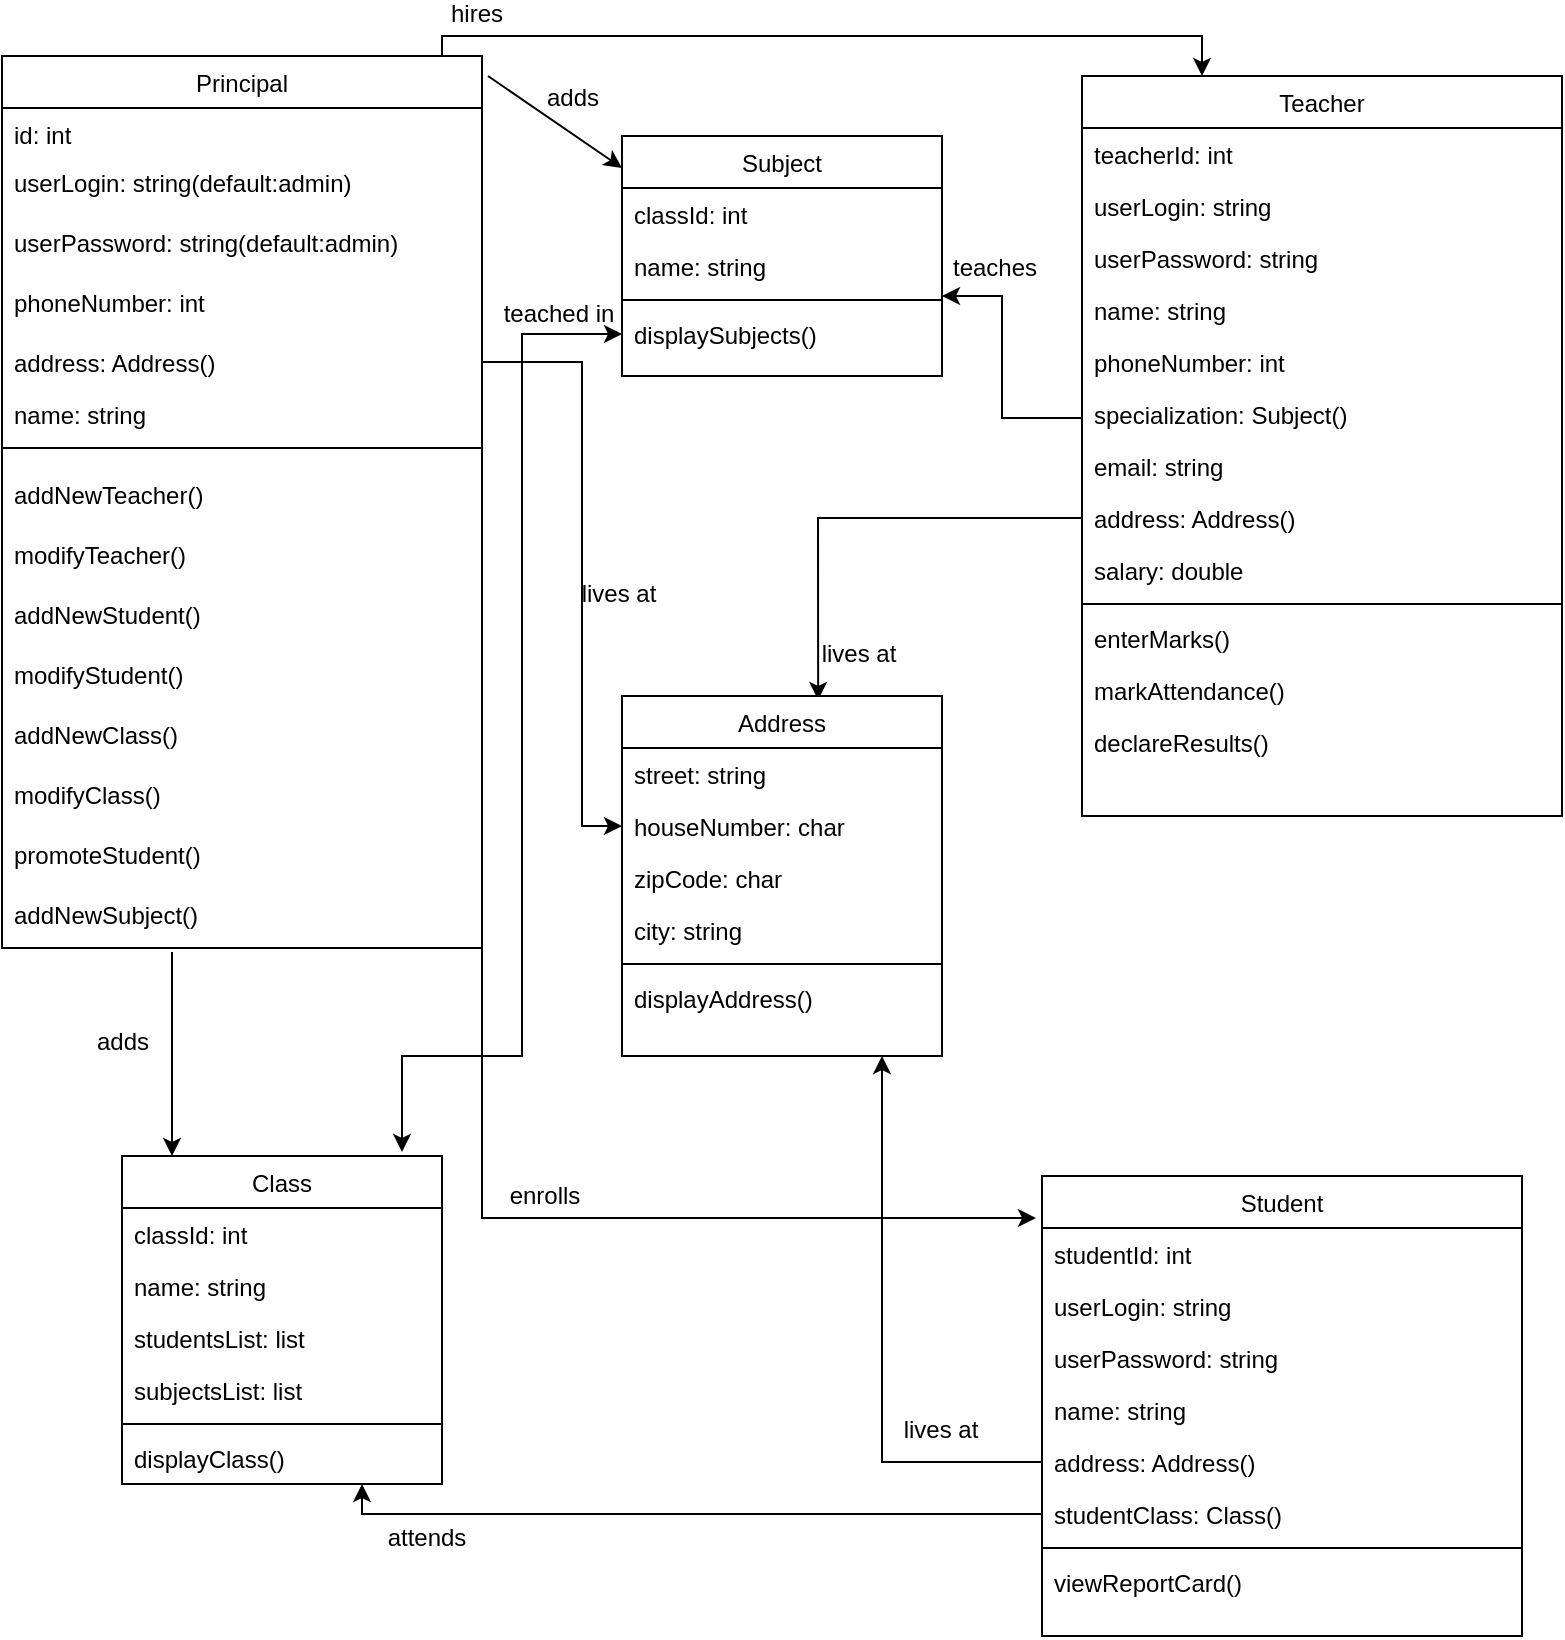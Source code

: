 <mxfile version="14.1.1" type="device"><diagram id="C5RBs43oDa-KdzZeNtuy" name="Page-1"><mxGraphModel dx="1422" dy="762" grid="1" gridSize="10" guides="1" tooltips="1" connect="1" arrows="1" fold="1" page="1" pageScale="1" pageWidth="827" pageHeight="1169" math="0" shadow="0"><root><mxCell id="WIyWlLk6GJQsqaUBKTNV-0"/><mxCell id="WIyWlLk6GJQsqaUBKTNV-1" parent="WIyWlLk6GJQsqaUBKTNV-0"/><mxCell id="wyzkxrOBuP8usZujPUMj-50" style="edgeStyle=orthogonalEdgeStyle;rounded=0;orthogonalLoop=1;jettySize=auto;html=1;exitX=1;exitY=0;exitDx=0;exitDy=0;entryX=0.25;entryY=0;entryDx=0;entryDy=0;" edge="1" parent="WIyWlLk6GJQsqaUBKTNV-1" source="zkfFHV4jXpPFQw0GAbJ--0" target="zkfFHV4jXpPFQw0GAbJ--13"><mxGeometry relative="1" as="geometry"><Array as="points"><mxPoint x="240" y="40"/><mxPoint x="240" y="20"/><mxPoint x="620" y="20"/></Array></mxGeometry></mxCell><mxCell id="zkfFHV4jXpPFQw0GAbJ--0" value="Principal" style="swimlane;fontStyle=0;align=center;verticalAlign=top;childLayout=stackLayout;horizontal=1;startSize=26;horizontalStack=0;resizeParent=1;resizeLast=0;collapsible=1;marginBottom=0;rounded=0;shadow=0;strokeWidth=1;" parent="WIyWlLk6GJQsqaUBKTNV-1" vertex="1"><mxGeometry x="20" y="30" width="240" height="446" as="geometry"><mxRectangle x="230" y="140" width="160" height="26" as="alternateBounds"/></mxGeometry></mxCell><mxCell id="wyzkxrOBuP8usZujPUMj-69" value="id: int" style="text;align=left;verticalAlign=top;spacingLeft=4;spacingRight=4;overflow=hidden;rotatable=0;points=[[0,0.5],[1,0.5]];portConstraint=eastwest;rounded=0;shadow=0;html=0;" vertex="1" parent="zkfFHV4jXpPFQw0GAbJ--0"><mxGeometry y="26" width="240" height="24" as="geometry"/></mxCell><mxCell id="zkfFHV4jXpPFQw0GAbJ--1" value="userLogin: string(default:admin)" style="text;align=left;verticalAlign=top;spacingLeft=4;spacingRight=4;overflow=hidden;rotatable=0;points=[[0,0.5],[1,0.5]];portConstraint=eastwest;" parent="zkfFHV4jXpPFQw0GAbJ--0" vertex="1"><mxGeometry y="50" width="240" height="30" as="geometry"/></mxCell><mxCell id="wyzkxrOBuP8usZujPUMj-10" value="userPassword: string(default:admin)" style="text;align=left;verticalAlign=top;spacingLeft=4;spacingRight=4;overflow=hidden;rotatable=0;points=[[0,0.5],[1,0.5]];portConstraint=eastwest;" vertex="1" parent="zkfFHV4jXpPFQw0GAbJ--0"><mxGeometry y="80" width="240" height="30" as="geometry"/></mxCell><mxCell id="wyzkxrOBuP8usZujPUMj-2" value="phoneNumber: int" style="text;align=left;verticalAlign=top;spacingLeft=4;spacingRight=4;overflow=hidden;rotatable=0;points=[[0,0.5],[1,0.5]];portConstraint=eastwest;rounded=0;shadow=0;html=0;" vertex="1" parent="zkfFHV4jXpPFQw0GAbJ--0"><mxGeometry y="110" width="240" height="30" as="geometry"/></mxCell><mxCell id="wyzkxrOBuP8usZujPUMj-97" value="address: Address()" style="text;align=left;verticalAlign=top;spacingLeft=4;spacingRight=4;overflow=hidden;rotatable=0;points=[[0,0.5],[1,0.5]];portConstraint=eastwest;" vertex="1" parent="zkfFHV4jXpPFQw0GAbJ--0"><mxGeometry y="140" width="240" height="26" as="geometry"/></mxCell><mxCell id="zkfFHV4jXpPFQw0GAbJ--3" value="name: string" style="text;align=left;verticalAlign=top;spacingLeft=4;spacingRight=4;overflow=hidden;rotatable=0;points=[[0,0.5],[1,0.5]];portConstraint=eastwest;rounded=0;shadow=0;html=0;" parent="zkfFHV4jXpPFQw0GAbJ--0" vertex="1"><mxGeometry y="166" width="240" height="20" as="geometry"/></mxCell><mxCell id="zkfFHV4jXpPFQw0GAbJ--4" value="" style="line;html=1;strokeWidth=1;align=left;verticalAlign=middle;spacingTop=-1;spacingLeft=3;spacingRight=3;rotatable=0;labelPosition=right;points=[];portConstraint=eastwest;" parent="zkfFHV4jXpPFQw0GAbJ--0" vertex="1"><mxGeometry y="186" width="240" height="20" as="geometry"/></mxCell><mxCell id="wyzkxrOBuP8usZujPUMj-3" value="addNewTeacher()" style="text;align=left;verticalAlign=top;spacingLeft=4;spacingRight=4;overflow=hidden;rotatable=0;points=[[0,0.5],[1,0.5]];portConstraint=eastwest;rounded=0;shadow=0;html=0;" vertex="1" parent="zkfFHV4jXpPFQw0GAbJ--0"><mxGeometry y="206" width="240" height="30" as="geometry"/></mxCell><mxCell id="wyzkxrOBuP8usZujPUMj-4" value="modifyTeacher()" style="text;align=left;verticalAlign=top;spacingLeft=4;spacingRight=4;overflow=hidden;rotatable=0;points=[[0,0.5],[1,0.5]];portConstraint=eastwest;rounded=0;shadow=0;html=0;" vertex="1" parent="zkfFHV4jXpPFQw0GAbJ--0"><mxGeometry y="236" width="240" height="30" as="geometry"/></mxCell><mxCell id="wyzkxrOBuP8usZujPUMj-5" value="addNewStudent()" style="text;align=left;verticalAlign=top;spacingLeft=4;spacingRight=4;overflow=hidden;rotatable=0;points=[[0,0.5],[1,0.5]];portConstraint=eastwest;rounded=0;shadow=0;html=0;" vertex="1" parent="zkfFHV4jXpPFQw0GAbJ--0"><mxGeometry y="266" width="240" height="30" as="geometry"/></mxCell><mxCell id="wyzkxrOBuP8usZujPUMj-6" value="modifyStudent()" style="text;align=left;verticalAlign=top;spacingLeft=4;spacingRight=4;overflow=hidden;rotatable=0;points=[[0,0.5],[1,0.5]];portConstraint=eastwest;rounded=0;shadow=0;html=0;" vertex="1" parent="zkfFHV4jXpPFQw0GAbJ--0"><mxGeometry y="296" width="240" height="30" as="geometry"/></mxCell><mxCell id="wyzkxrOBuP8usZujPUMj-7" value="addNewClass()" style="text;align=left;verticalAlign=top;spacingLeft=4;spacingRight=4;overflow=hidden;rotatable=0;points=[[0,0.5],[1,0.5]];portConstraint=eastwest;rounded=0;shadow=0;html=0;" vertex="1" parent="zkfFHV4jXpPFQw0GAbJ--0"><mxGeometry y="326" width="240" height="30" as="geometry"/></mxCell><mxCell id="wyzkxrOBuP8usZujPUMj-8" value="modifyClass()" style="text;align=left;verticalAlign=top;spacingLeft=4;spacingRight=4;overflow=hidden;rotatable=0;points=[[0,0.5],[1,0.5]];portConstraint=eastwest;rounded=0;shadow=0;html=0;" vertex="1" parent="zkfFHV4jXpPFQw0GAbJ--0"><mxGeometry y="356" width="240" height="30" as="geometry"/></mxCell><mxCell id="wyzkxrOBuP8usZujPUMj-9" value="promoteStudent()" style="text;align=left;verticalAlign=top;spacingLeft=4;spacingRight=4;overflow=hidden;rotatable=0;points=[[0,0.5],[1,0.5]];portConstraint=eastwest;rounded=0;shadow=0;html=0;" vertex="1" parent="zkfFHV4jXpPFQw0GAbJ--0"><mxGeometry y="386" width="240" height="30" as="geometry"/></mxCell><mxCell id="wyzkxrOBuP8usZujPUMj-62" value="addNewSubject()" style="text;align=left;verticalAlign=top;spacingLeft=4;spacingRight=4;overflow=hidden;rotatable=0;points=[[0,0.5],[1,0.5]];portConstraint=eastwest;rounded=0;shadow=0;html=0;" vertex="1" parent="zkfFHV4jXpPFQw0GAbJ--0"><mxGeometry y="416" width="240" height="30" as="geometry"/></mxCell><mxCell id="zkfFHV4jXpPFQw0GAbJ--6" value="Student" style="swimlane;fontStyle=0;align=center;verticalAlign=top;childLayout=stackLayout;horizontal=1;startSize=26;horizontalStack=0;resizeParent=1;resizeLast=0;collapsible=1;marginBottom=0;rounded=0;shadow=0;strokeWidth=1;" parent="WIyWlLk6GJQsqaUBKTNV-1" vertex="1"><mxGeometry x="540" y="590" width="240" height="230" as="geometry"><mxRectangle x="130" y="380" width="160" height="26" as="alternateBounds"/></mxGeometry></mxCell><mxCell id="zkfFHV4jXpPFQw0GAbJ--7" value="studentId: int" style="text;align=left;verticalAlign=top;spacingLeft=4;spacingRight=4;overflow=hidden;rotatable=0;points=[[0,0.5],[1,0.5]];portConstraint=eastwest;" parent="zkfFHV4jXpPFQw0GAbJ--6" vertex="1"><mxGeometry y="26" width="240" height="26" as="geometry"/></mxCell><mxCell id="wyzkxrOBuP8usZujPUMj-84" value="userLogin: string" style="text;align=left;verticalAlign=top;spacingLeft=4;spacingRight=4;overflow=hidden;rotatable=0;points=[[0,0.5],[1,0.5]];portConstraint=eastwest;rounded=0;shadow=0;html=0;" vertex="1" parent="zkfFHV4jXpPFQw0GAbJ--6"><mxGeometry y="52" width="240" height="26" as="geometry"/></mxCell><mxCell id="wyzkxrOBuP8usZujPUMj-87" value="userPassword: string" style="text;align=left;verticalAlign=top;spacingLeft=4;spacingRight=4;overflow=hidden;rotatable=0;points=[[0,0.5],[1,0.5]];portConstraint=eastwest;rounded=0;shadow=0;html=0;" vertex="1" parent="zkfFHV4jXpPFQw0GAbJ--6"><mxGeometry y="78" width="240" height="26" as="geometry"/></mxCell><mxCell id="wyzkxrOBuP8usZujPUMj-85" value="name: string" style="text;align=left;verticalAlign=top;spacingLeft=4;spacingRight=4;overflow=hidden;rotatable=0;points=[[0,0.5],[1,0.5]];portConstraint=eastwest;rounded=0;shadow=0;html=0;" vertex="1" parent="zkfFHV4jXpPFQw0GAbJ--6"><mxGeometry y="104" width="240" height="26" as="geometry"/></mxCell><mxCell id="wyzkxrOBuP8usZujPUMj-86" value="address: Address()" style="text;align=left;verticalAlign=top;spacingLeft=4;spacingRight=4;overflow=hidden;rotatable=0;points=[[0,0.5],[1,0.5]];portConstraint=eastwest;rounded=0;shadow=0;html=0;" vertex="1" parent="zkfFHV4jXpPFQw0GAbJ--6"><mxGeometry y="130" width="240" height="26" as="geometry"/></mxCell><mxCell id="zkfFHV4jXpPFQw0GAbJ--8" value="studentClass: Class()" style="text;align=left;verticalAlign=top;spacingLeft=4;spacingRight=4;overflow=hidden;rotatable=0;points=[[0,0.5],[1,0.5]];portConstraint=eastwest;rounded=0;shadow=0;html=0;" parent="zkfFHV4jXpPFQw0GAbJ--6" vertex="1"><mxGeometry y="156" width="240" height="26" as="geometry"/></mxCell><mxCell id="zkfFHV4jXpPFQw0GAbJ--9" value="" style="line;html=1;strokeWidth=1;align=left;verticalAlign=middle;spacingTop=-1;spacingLeft=3;spacingRight=3;rotatable=0;labelPosition=right;points=[];portConstraint=eastwest;" parent="zkfFHV4jXpPFQw0GAbJ--6" vertex="1"><mxGeometry y="182" width="240" height="8" as="geometry"/></mxCell><mxCell id="wyzkxrOBuP8usZujPUMj-94" value="viewReportCard()" style="text;align=left;verticalAlign=top;spacingLeft=4;spacingRight=4;overflow=hidden;rotatable=0;points=[[0,0.5],[1,0.5]];portConstraint=eastwest;rounded=0;shadow=0;html=0;" vertex="1" parent="zkfFHV4jXpPFQw0GAbJ--6"><mxGeometry y="190" width="240" height="26" as="geometry"/></mxCell><mxCell id="zkfFHV4jXpPFQw0GAbJ--13" value="Teacher" style="swimlane;fontStyle=0;align=center;verticalAlign=top;childLayout=stackLayout;horizontal=1;startSize=26;horizontalStack=0;resizeParent=1;resizeLast=0;collapsible=1;marginBottom=0;rounded=0;shadow=0;strokeWidth=1;" parent="WIyWlLk6GJQsqaUBKTNV-1" vertex="1"><mxGeometry x="560" y="40" width="240" height="370" as="geometry"><mxRectangle x="340" y="380" width="170" height="26" as="alternateBounds"/></mxGeometry></mxCell><mxCell id="zkfFHV4jXpPFQw0GAbJ--14" value="teacherId: int " style="text;align=left;verticalAlign=top;spacingLeft=4;spacingRight=4;overflow=hidden;rotatable=0;points=[[0,0.5],[1,0.5]];portConstraint=eastwest;" parent="zkfFHV4jXpPFQw0GAbJ--13" vertex="1"><mxGeometry y="26" width="240" height="26" as="geometry"/></mxCell><mxCell id="wyzkxrOBuP8usZujPUMj-11" value="userLogin: string" style="text;align=left;verticalAlign=top;spacingLeft=4;spacingRight=4;overflow=hidden;rotatable=0;points=[[0,0.5],[1,0.5]];portConstraint=eastwest;" vertex="1" parent="zkfFHV4jXpPFQw0GAbJ--13"><mxGeometry y="52" width="240" height="26" as="geometry"/></mxCell><mxCell id="wyzkxrOBuP8usZujPUMj-12" value="userPassword: string" style="text;align=left;verticalAlign=top;spacingLeft=4;spacingRight=4;overflow=hidden;rotatable=0;points=[[0,0.5],[1,0.5]];portConstraint=eastwest;" vertex="1" parent="zkfFHV4jXpPFQw0GAbJ--13"><mxGeometry y="78" width="240" height="26" as="geometry"/></mxCell><mxCell id="wyzkxrOBuP8usZujPUMj-13" value="name: string" style="text;align=left;verticalAlign=top;spacingLeft=4;spacingRight=4;overflow=hidden;rotatable=0;points=[[0,0.5],[1,0.5]];portConstraint=eastwest;" vertex="1" parent="zkfFHV4jXpPFQw0GAbJ--13"><mxGeometry y="104" width="240" height="26" as="geometry"/></mxCell><mxCell id="wyzkxrOBuP8usZujPUMj-14" value="phoneNumber: int" style="text;align=left;verticalAlign=top;spacingLeft=4;spacingRight=4;overflow=hidden;rotatable=0;points=[[0,0.5],[1,0.5]];portConstraint=eastwest;" vertex="1" parent="zkfFHV4jXpPFQw0GAbJ--13"><mxGeometry y="130" width="240" height="26" as="geometry"/></mxCell><mxCell id="wyzkxrOBuP8usZujPUMj-15" value="specialization: Subject()" style="text;align=left;verticalAlign=top;spacingLeft=4;spacingRight=4;overflow=hidden;rotatable=0;points=[[0,0.5],[1,0.5]];portConstraint=eastwest;" vertex="1" parent="zkfFHV4jXpPFQw0GAbJ--13"><mxGeometry y="156" width="240" height="26" as="geometry"/></mxCell><mxCell id="wyzkxrOBuP8usZujPUMj-16" value="email: string" style="text;align=left;verticalAlign=top;spacingLeft=4;spacingRight=4;overflow=hidden;rotatable=0;points=[[0,0.5],[1,0.5]];portConstraint=eastwest;" vertex="1" parent="zkfFHV4jXpPFQw0GAbJ--13"><mxGeometry y="182" width="240" height="26" as="geometry"/></mxCell><mxCell id="wyzkxrOBuP8usZujPUMj-17" value="address: Address()" style="text;align=left;verticalAlign=top;spacingLeft=4;spacingRight=4;overflow=hidden;rotatable=0;points=[[0,0.5],[1,0.5]];portConstraint=eastwest;" vertex="1" parent="zkfFHV4jXpPFQw0GAbJ--13"><mxGeometry y="208" width="240" height="26" as="geometry"/></mxCell><mxCell id="wyzkxrOBuP8usZujPUMj-18" value="salary: double" style="text;align=left;verticalAlign=top;spacingLeft=4;spacingRight=4;overflow=hidden;rotatable=0;points=[[0,0.5],[1,0.5]];portConstraint=eastwest;" vertex="1" parent="zkfFHV4jXpPFQw0GAbJ--13"><mxGeometry y="234" width="240" height="26" as="geometry"/></mxCell><mxCell id="zkfFHV4jXpPFQw0GAbJ--15" value="" style="line;html=1;strokeWidth=1;align=left;verticalAlign=middle;spacingTop=-1;spacingLeft=3;spacingRight=3;rotatable=0;labelPosition=right;points=[];portConstraint=eastwest;" parent="zkfFHV4jXpPFQw0GAbJ--13" vertex="1"><mxGeometry y="260" width="240" height="8" as="geometry"/></mxCell><mxCell id="wyzkxrOBuP8usZujPUMj-21" value="enterMarks()" style="text;align=left;verticalAlign=top;spacingLeft=4;spacingRight=4;overflow=hidden;rotatable=0;points=[[0,0.5],[1,0.5]];portConstraint=eastwest;" vertex="1" parent="zkfFHV4jXpPFQw0GAbJ--13"><mxGeometry y="268" width="240" height="26" as="geometry"/></mxCell><mxCell id="wyzkxrOBuP8usZujPUMj-22" value="markAttendance()" style="text;align=left;verticalAlign=top;spacingLeft=4;spacingRight=4;overflow=hidden;rotatable=0;points=[[0,0.5],[1,0.5]];portConstraint=eastwest;" vertex="1" parent="zkfFHV4jXpPFQw0GAbJ--13"><mxGeometry y="294" width="240" height="26" as="geometry"/></mxCell><mxCell id="wyzkxrOBuP8usZujPUMj-23" value="declareResults()" style="text;align=left;verticalAlign=top;spacingLeft=4;spacingRight=4;overflow=hidden;rotatable=0;points=[[0,0.5],[1,0.5]];portConstraint=eastwest;" vertex="1" parent="zkfFHV4jXpPFQw0GAbJ--13"><mxGeometry y="320" width="240" height="26" as="geometry"/></mxCell><mxCell id="zkfFHV4jXpPFQw0GAbJ--26" value="" style="endArrow=classic;shadow=0;strokeWidth=1;rounded=0;endFill=1;elbow=vertical;exitX=0;exitY=0.5;exitDx=0;exitDy=0;entryX=0.613;entryY=0.011;entryDx=0;entryDy=0;entryPerimeter=0;" parent="WIyWlLk6GJQsqaUBKTNV-1" source="wyzkxrOBuP8usZujPUMj-17" target="wyzkxrOBuP8usZujPUMj-24" edge="1"><mxGeometry x="0.5" y="41" relative="1" as="geometry"><mxPoint x="510" y="310" as="sourcePoint"/><mxPoint x="410" y="290" as="targetPoint"/><mxPoint x="-40" y="32" as="offset"/><Array as="points"><mxPoint x="428" y="261"/></Array></mxGeometry></mxCell><mxCell id="zkfFHV4jXpPFQw0GAbJ--27" value="" style="resizable=0;align=left;verticalAlign=bottom;labelBackgroundColor=none;fontSize=12;" parent="zkfFHV4jXpPFQw0GAbJ--26" connectable="0" vertex="1"><mxGeometry x="-1" relative="1" as="geometry"><mxPoint y="4" as="offset"/></mxGeometry></mxCell><mxCell id="zkfFHV4jXpPFQw0GAbJ--28" value="" style="resizable=0;align=right;verticalAlign=bottom;labelBackgroundColor=none;fontSize=12;" parent="zkfFHV4jXpPFQw0GAbJ--26" connectable="0" vertex="1"><mxGeometry x="1" relative="1" as="geometry"><mxPoint x="-7" y="4" as="offset"/></mxGeometry></mxCell><mxCell id="wyzkxrOBuP8usZujPUMj-24" value="Address" style="swimlane;fontStyle=0;align=center;verticalAlign=top;childLayout=stackLayout;horizontal=1;startSize=26;horizontalStack=0;resizeParent=1;resizeLast=0;collapsible=1;marginBottom=0;rounded=0;shadow=0;strokeWidth=1;" vertex="1" parent="WIyWlLk6GJQsqaUBKTNV-1"><mxGeometry x="330" y="350" width="160" height="180" as="geometry"><mxRectangle x="130" y="380" width="160" height="26" as="alternateBounds"/></mxGeometry></mxCell><mxCell id="wyzkxrOBuP8usZujPUMj-25" value="street: string" style="text;align=left;verticalAlign=top;spacingLeft=4;spacingRight=4;overflow=hidden;rotatable=0;points=[[0,0.5],[1,0.5]];portConstraint=eastwest;" vertex="1" parent="wyzkxrOBuP8usZujPUMj-24"><mxGeometry y="26" width="160" height="26" as="geometry"/></mxCell><mxCell id="wyzkxrOBuP8usZujPUMj-26" value="houseNumber: char" style="text;align=left;verticalAlign=top;spacingLeft=4;spacingRight=4;overflow=hidden;rotatable=0;points=[[0,0.5],[1,0.5]];portConstraint=eastwest;rounded=0;shadow=0;html=0;" vertex="1" parent="wyzkxrOBuP8usZujPUMj-24"><mxGeometry y="52" width="160" height="26" as="geometry"/></mxCell><mxCell id="wyzkxrOBuP8usZujPUMj-36" value="zipCode: char" style="text;align=left;verticalAlign=top;spacingLeft=4;spacingRight=4;overflow=hidden;rotatable=0;points=[[0,0.5],[1,0.5]];portConstraint=eastwest;rounded=0;shadow=0;html=0;" vertex="1" parent="wyzkxrOBuP8usZujPUMj-24"><mxGeometry y="78" width="160" height="26" as="geometry"/></mxCell><mxCell id="wyzkxrOBuP8usZujPUMj-37" value="city: string" style="text;align=left;verticalAlign=top;spacingLeft=4;spacingRight=4;overflow=hidden;rotatable=0;points=[[0,0.5],[1,0.5]];portConstraint=eastwest;rounded=0;shadow=0;html=0;" vertex="1" parent="wyzkxrOBuP8usZujPUMj-24"><mxGeometry y="104" width="160" height="26" as="geometry"/></mxCell><mxCell id="wyzkxrOBuP8usZujPUMj-92" value="" style="line;html=1;strokeWidth=1;align=left;verticalAlign=middle;spacingTop=-1;spacingLeft=3;spacingRight=3;rotatable=0;labelPosition=right;points=[];portConstraint=eastwest;" vertex="1" parent="wyzkxrOBuP8usZujPUMj-24"><mxGeometry y="130" width="160" height="8" as="geometry"/></mxCell><mxCell id="wyzkxrOBuP8usZujPUMj-93" value="displayAddress()" style="text;align=left;verticalAlign=top;spacingLeft=4;spacingRight=4;overflow=hidden;rotatable=0;points=[[0,0.5],[1,0.5]];portConstraint=eastwest;rounded=0;shadow=0;html=0;" vertex="1" parent="wyzkxrOBuP8usZujPUMj-24"><mxGeometry y="138" width="160" height="26" as="geometry"/></mxCell><mxCell id="wyzkxrOBuP8usZujPUMj-38" value="Subject" style="swimlane;fontStyle=0;align=center;verticalAlign=top;childLayout=stackLayout;horizontal=1;startSize=26;horizontalStack=0;resizeParent=1;resizeLast=0;collapsible=1;marginBottom=0;rounded=0;shadow=0;strokeWidth=1;" vertex="1" parent="WIyWlLk6GJQsqaUBKTNV-1"><mxGeometry x="330" y="70" width="160" height="120" as="geometry"><mxRectangle x="130" y="380" width="160" height="26" as="alternateBounds"/></mxGeometry></mxCell><mxCell id="wyzkxrOBuP8usZujPUMj-39" value="classId: int" style="text;align=left;verticalAlign=top;spacingLeft=4;spacingRight=4;overflow=hidden;rotatable=0;points=[[0,0.5],[1,0.5]];portConstraint=eastwest;" vertex="1" parent="wyzkxrOBuP8usZujPUMj-38"><mxGeometry y="26" width="160" height="26" as="geometry"/></mxCell><mxCell id="wyzkxrOBuP8usZujPUMj-70" value="name: string" style="text;align=left;verticalAlign=top;spacingLeft=4;spacingRight=4;overflow=hidden;rotatable=0;points=[[0,0.5],[1,0.5]];portConstraint=eastwest;" vertex="1" parent="wyzkxrOBuP8usZujPUMj-38"><mxGeometry y="52" width="160" height="26" as="geometry"/></mxCell><mxCell id="wyzkxrOBuP8usZujPUMj-47" value="" style="line;html=1;strokeWidth=1;align=left;verticalAlign=middle;spacingTop=-1;spacingLeft=3;spacingRight=3;rotatable=0;labelPosition=right;points=[];portConstraint=eastwest;" vertex="1" parent="wyzkxrOBuP8usZujPUMj-38"><mxGeometry y="78" width="160" height="8" as="geometry"/></mxCell><mxCell id="wyzkxrOBuP8usZujPUMj-49" value="displaySubjects()" style="text;align=left;verticalAlign=top;spacingLeft=4;spacingRight=4;overflow=hidden;rotatable=0;points=[[0,0.5],[1,0.5]];portConstraint=eastwest;" vertex="1" parent="wyzkxrOBuP8usZujPUMj-38"><mxGeometry y="86" width="160" height="26" as="geometry"/></mxCell><mxCell id="wyzkxrOBuP8usZujPUMj-43" value="" style="endArrow=classic;shadow=0;strokeWidth=1;rounded=0;endFill=1;elbow=vertical;exitX=0;exitY=0.5;exitDx=0;exitDy=0;entryX=1;entryY=1.077;entryDx=0;entryDy=0;entryPerimeter=0;" edge="1" parent="WIyWlLk6GJQsqaUBKTNV-1" target="wyzkxrOBuP8usZujPUMj-70"><mxGeometry x="0.5" y="41" relative="1" as="geometry"><mxPoint x="560" y="211" as="sourcePoint"/><mxPoint x="520" y="89" as="targetPoint"/><mxPoint x="-40" y="32" as="offset"/><Array as="points"><mxPoint x="520" y="211"/><mxPoint x="520" y="150"/></Array></mxGeometry></mxCell><mxCell id="wyzkxrOBuP8usZujPUMj-44" value="" style="resizable=0;align=left;verticalAlign=bottom;labelBackgroundColor=none;fontSize=12;" connectable="0" vertex="1" parent="wyzkxrOBuP8usZujPUMj-43"><mxGeometry x="-1" relative="1" as="geometry"><mxPoint y="4" as="offset"/></mxGeometry></mxCell><mxCell id="wyzkxrOBuP8usZujPUMj-45" value="" style="resizable=0;align=right;verticalAlign=bottom;labelBackgroundColor=none;fontSize=12;" connectable="0" vertex="1" parent="wyzkxrOBuP8usZujPUMj-43"><mxGeometry x="1" relative="1" as="geometry"><mxPoint x="-7" y="4" as="offset"/></mxGeometry></mxCell><mxCell id="wyzkxrOBuP8usZujPUMj-51" value="hires" style="text;html=1;resizable=0;points=[];;align=center;verticalAlign=middle;labelBackgroundColor=none;rounded=0;shadow=0;strokeWidth=1;fontSize=12;" vertex="1" connectable="0" parent="WIyWlLk6GJQsqaUBKTNV-1"><mxGeometry x="260" y="10" as="geometry"><mxPoint x="-3" y="-1" as="offset"/></mxGeometry></mxCell><mxCell id="wyzkxrOBuP8usZujPUMj-60" style="edgeStyle=none;rounded=0;orthogonalLoop=1;jettySize=auto;html=1;entryX=0;entryY=0.133;entryDx=0;entryDy=0;entryPerimeter=0;" edge="1" parent="WIyWlLk6GJQsqaUBKTNV-1" target="wyzkxrOBuP8usZujPUMj-38"><mxGeometry relative="1" as="geometry"><mxPoint x="263" y="40" as="sourcePoint"/></mxGeometry></mxCell><mxCell id="wyzkxrOBuP8usZujPUMj-61" value="adds" style="text;html=1;resizable=0;points=[];;align=center;verticalAlign=middle;labelBackgroundColor=none;rounded=0;shadow=0;strokeWidth=1;fontSize=12;rotation=0;" vertex="1" connectable="0" parent="WIyWlLk6GJQsqaUBKTNV-1"><mxGeometry x="310.003" y="100.0" as="geometry"><mxPoint x="-5" y="-49" as="offset"/></mxGeometry></mxCell><mxCell id="wyzkxrOBuP8usZujPUMj-63" value="Class" style="swimlane;fontStyle=0;align=center;verticalAlign=top;childLayout=stackLayout;horizontal=1;startSize=26;horizontalStack=0;resizeParent=1;resizeLast=0;collapsible=1;marginBottom=0;rounded=0;shadow=0;strokeWidth=1;" vertex="1" parent="WIyWlLk6GJQsqaUBKTNV-1"><mxGeometry x="80" y="580" width="160" height="164" as="geometry"><mxRectangle x="130" y="380" width="160" height="26" as="alternateBounds"/></mxGeometry></mxCell><mxCell id="wyzkxrOBuP8usZujPUMj-64" value="classId: int" style="text;align=left;verticalAlign=top;spacingLeft=4;spacingRight=4;overflow=hidden;rotatable=0;points=[[0,0.5],[1,0.5]];portConstraint=eastwest;" vertex="1" parent="wyzkxrOBuP8usZujPUMj-63"><mxGeometry y="26" width="160" height="26" as="geometry"/></mxCell><mxCell id="wyzkxrOBuP8usZujPUMj-65" value="name: string" style="text;align=left;verticalAlign=top;spacingLeft=4;spacingRight=4;overflow=hidden;rotatable=0;points=[[0,0.5],[1,0.5]];portConstraint=eastwest;rounded=0;shadow=0;html=0;" vertex="1" parent="wyzkxrOBuP8usZujPUMj-63"><mxGeometry y="52" width="160" height="26" as="geometry"/></mxCell><mxCell id="wyzkxrOBuP8usZujPUMj-102" value="studentsList: list" style="text;align=left;verticalAlign=top;spacingLeft=4;spacingRight=4;overflow=hidden;rotatable=0;points=[[0,0.5],[1,0.5]];portConstraint=eastwest;rounded=0;shadow=0;html=0;" vertex="1" parent="wyzkxrOBuP8usZujPUMj-63"><mxGeometry y="78" width="160" height="26" as="geometry"/></mxCell><mxCell id="wyzkxrOBuP8usZujPUMj-101" value="subjectsList: list" style="text;align=left;verticalAlign=top;spacingLeft=4;spacingRight=4;overflow=hidden;rotatable=0;points=[[0,0.5],[1,0.5]];portConstraint=eastwest;rounded=0;shadow=0;html=0;" vertex="1" parent="wyzkxrOBuP8usZujPUMj-63"><mxGeometry y="104" width="160" height="26" as="geometry"/></mxCell><mxCell id="wyzkxrOBuP8usZujPUMj-66" value="" style="line;html=1;strokeWidth=1;align=left;verticalAlign=middle;spacingTop=-1;spacingLeft=3;spacingRight=3;rotatable=0;labelPosition=right;points=[];portConstraint=eastwest;" vertex="1" parent="wyzkxrOBuP8usZujPUMj-63"><mxGeometry y="130" width="160" height="8" as="geometry"/></mxCell><mxCell id="wyzkxrOBuP8usZujPUMj-67" value="displayClass()" style="text;align=left;verticalAlign=top;spacingLeft=4;spacingRight=4;overflow=hidden;rotatable=0;points=[[0,0.5],[1,0.5]];portConstraint=eastwest;fontStyle=0" vertex="1" parent="wyzkxrOBuP8usZujPUMj-63"><mxGeometry y="138" width="160" height="26" as="geometry"/></mxCell><mxCell id="wyzkxrOBuP8usZujPUMj-72" value="lives at" style="text;html=1;resizable=0;points=[];;align=center;verticalAlign=middle;labelBackgroundColor=none;rounded=0;shadow=0;strokeWidth=1;fontSize=12;" vertex="1" connectable="0" parent="WIyWlLk6GJQsqaUBKTNV-1"><mxGeometry x="440.002" y="329.996" as="geometry"><mxPoint x="8" y="-1" as="offset"/></mxGeometry></mxCell><mxCell id="wyzkxrOBuP8usZujPUMj-76" value="" style="endArrow=classic;shadow=0;strokeWidth=1;rounded=0;endFill=1;elbow=vertical;" edge="1" parent="WIyWlLk6GJQsqaUBKTNV-1"><mxGeometry x="0.5" y="41" relative="1" as="geometry"><mxPoint x="105" y="478" as="sourcePoint"/><mxPoint x="105" y="580" as="targetPoint"/><mxPoint x="-40" y="32" as="offset"/><Array as="points"/></mxGeometry></mxCell><mxCell id="wyzkxrOBuP8usZujPUMj-77" value="" style="resizable=0;align=left;verticalAlign=bottom;labelBackgroundColor=none;fontSize=12;" connectable="0" vertex="1" parent="wyzkxrOBuP8usZujPUMj-76"><mxGeometry x="-1" relative="1" as="geometry"><mxPoint y="4" as="offset"/></mxGeometry></mxCell><mxCell id="wyzkxrOBuP8usZujPUMj-78" value="" style="resizable=0;align=right;verticalAlign=bottom;labelBackgroundColor=none;fontSize=12;" connectable="0" vertex="1" parent="wyzkxrOBuP8usZujPUMj-76"><mxGeometry x="1" relative="1" as="geometry"><mxPoint x="-7" y="4" as="offset"/></mxGeometry></mxCell><mxCell id="wyzkxrOBuP8usZujPUMj-79" value="adds" style="text;html=1;resizable=0;points=[];;align=center;verticalAlign=middle;labelBackgroundColor=none;rounded=0;shadow=0;strokeWidth=1;fontSize=12;" vertex="1" connectable="0" parent="wyzkxrOBuP8usZujPUMj-76"><mxGeometry x="0.5" y="49" relative="1" as="geometry"><mxPoint x="-73.99" y="-31.3" as="offset"/></mxGeometry></mxCell><mxCell id="wyzkxrOBuP8usZujPUMj-80" value="" style="endArrow=classic;shadow=0;strokeWidth=1;rounded=0;endFill=1;elbow=vertical;exitX=1;exitY=0.5;exitDx=0;exitDy=0;" edge="1" parent="WIyWlLk6GJQsqaUBKTNV-1" source="wyzkxrOBuP8usZujPUMj-62"><mxGeometry x="0.5" y="41" relative="1" as="geometry"><mxPoint x="260" y="480" as="sourcePoint"/><mxPoint x="537" y="611" as="targetPoint"/><mxPoint x="-40" y="32" as="offset"/><Array as="points"><mxPoint x="260" y="611"/></Array></mxGeometry></mxCell><mxCell id="wyzkxrOBuP8usZujPUMj-81" value="" style="resizable=0;align=left;verticalAlign=bottom;labelBackgroundColor=none;fontSize=12;" connectable="0" vertex="1" parent="wyzkxrOBuP8usZujPUMj-80"><mxGeometry x="-1" relative="1" as="geometry"><mxPoint y="4" as="offset"/></mxGeometry></mxCell><mxCell id="wyzkxrOBuP8usZujPUMj-82" value="" style="resizable=0;align=right;verticalAlign=bottom;labelBackgroundColor=none;fontSize=12;" connectable="0" vertex="1" parent="wyzkxrOBuP8usZujPUMj-80"><mxGeometry x="1" relative="1" as="geometry"><mxPoint x="-7" y="4" as="offset"/></mxGeometry></mxCell><mxCell id="wyzkxrOBuP8usZujPUMj-83" value="enrolls" style="text;html=1;resizable=0;points=[];;align=center;verticalAlign=middle;labelBackgroundColor=none;rounded=0;shadow=0;strokeWidth=1;fontSize=12;" vertex="1" connectable="0" parent="wyzkxrOBuP8usZujPUMj-80"><mxGeometry x="0.5" y="49" relative="1" as="geometry"><mxPoint x="-140" y="37.88" as="offset"/></mxGeometry></mxCell><mxCell id="wyzkxrOBuP8usZujPUMj-88" style="edgeStyle=none;rounded=0;orthogonalLoop=1;jettySize=auto;html=1;exitX=0;exitY=0.5;exitDx=0;exitDy=0;" edge="1" parent="WIyWlLk6GJQsqaUBKTNV-1" source="wyzkxrOBuP8usZujPUMj-86"><mxGeometry relative="1" as="geometry"><mxPoint x="460" y="530" as="targetPoint"/><mxPoint x="400" y="680" as="sourcePoint"/><Array as="points"><mxPoint x="460" y="733"/><mxPoint x="460" y="590"/></Array></mxGeometry></mxCell><mxCell id="wyzkxrOBuP8usZujPUMj-89" value="lives at" style="text;html=1;resizable=0;points=[];;align=center;verticalAlign=middle;labelBackgroundColor=none;rounded=0;shadow=0;strokeWidth=1;fontSize=12;" vertex="1" connectable="0" parent="WIyWlLk6GJQsqaUBKTNV-1"><mxGeometry x="510.002" y="709.996" as="geometry"><mxPoint x="-21" y="7" as="offset"/></mxGeometry></mxCell><mxCell id="wyzkxrOBuP8usZujPUMj-90" style="edgeStyle=none;rounded=0;orthogonalLoop=1;jettySize=auto;html=1;exitX=0;exitY=0.5;exitDx=0;exitDy=0;entryX=0.75;entryY=1;entryDx=0;entryDy=0;" edge="1" parent="WIyWlLk6GJQsqaUBKTNV-1" source="zkfFHV4jXpPFQw0GAbJ--8" target="wyzkxrOBuP8usZujPUMj-63"><mxGeometry relative="1" as="geometry"><mxPoint x="160" y="750" as="targetPoint"/><Array as="points"><mxPoint x="200" y="759"/></Array></mxGeometry></mxCell><mxCell id="wyzkxrOBuP8usZujPUMj-91" value="attends" style="text;html=1;resizable=0;points=[];;align=center;verticalAlign=middle;labelBackgroundColor=none;rounded=0;shadow=0;strokeWidth=1;fontSize=12;" vertex="1" connectable="0" parent="WIyWlLk6GJQsqaUBKTNV-1"><mxGeometry x="219.996" y="730.004" as="geometry"><mxPoint x="12" y="41" as="offset"/></mxGeometry></mxCell><mxCell id="wyzkxrOBuP8usZujPUMj-98" style="edgeStyle=none;rounded=0;orthogonalLoop=1;jettySize=auto;html=1;exitX=1;exitY=0.5;exitDx=0;exitDy=0;entryX=0;entryY=0.5;entryDx=0;entryDy=0;" edge="1" parent="WIyWlLk6GJQsqaUBKTNV-1" source="wyzkxrOBuP8usZujPUMj-97" target="wyzkxrOBuP8usZujPUMj-26"><mxGeometry relative="1" as="geometry"><Array as="points"><mxPoint x="310" y="183"/><mxPoint x="310" y="280"/><mxPoint x="310" y="415"/></Array></mxGeometry></mxCell><mxCell id="wyzkxrOBuP8usZujPUMj-99" value="lives at" style="text;html=1;resizable=0;points=[];;align=center;verticalAlign=middle;labelBackgroundColor=none;rounded=0;shadow=0;strokeWidth=1;fontSize=12;" vertex="1" connectable="0" parent="WIyWlLk6GJQsqaUBKTNV-1"><mxGeometry x="320.002" y="299.996" as="geometry"><mxPoint x="8" y="-1" as="offset"/></mxGeometry></mxCell><mxCell id="wyzkxrOBuP8usZujPUMj-100" value="teaches" style="text;html=1;resizable=0;points=[];;align=center;verticalAlign=middle;labelBackgroundColor=none;rounded=0;shadow=0;strokeWidth=1;fontSize=12;" vertex="1" connectable="0" parent="WIyWlLk6GJQsqaUBKTNV-1"><mxGeometry x="530" y="150.0" as="geometry"><mxPoint x="-14" y="-14" as="offset"/></mxGeometry></mxCell><mxCell id="wyzkxrOBuP8usZujPUMj-103" style="edgeStyle=none;rounded=0;orthogonalLoop=1;jettySize=auto;html=1;exitX=0;exitY=0.5;exitDx=0;exitDy=0;startArrow=classic;startFill=1;" edge="1" parent="WIyWlLk6GJQsqaUBKTNV-1" source="wyzkxrOBuP8usZujPUMj-49"><mxGeometry relative="1" as="geometry"><mxPoint x="220" y="578" as="targetPoint"/><Array as="points"><mxPoint x="280" y="169"/><mxPoint x="280" y="360"/><mxPoint x="280" y="530"/><mxPoint x="220" y="530"/></Array></mxGeometry></mxCell><mxCell id="wyzkxrOBuP8usZujPUMj-104" value="teached in" style="text;html=1;resizable=0;points=[];;align=center;verticalAlign=middle;labelBackgroundColor=none;rounded=0;shadow=0;strokeWidth=1;fontSize=12;" vertex="1" connectable="0" parent="WIyWlLk6GJQsqaUBKTNV-1"><mxGeometry x="290.002" y="159.996" as="geometry"><mxPoint x="8" y="-1" as="offset"/></mxGeometry></mxCell></root></mxGraphModel></diagram></mxfile>